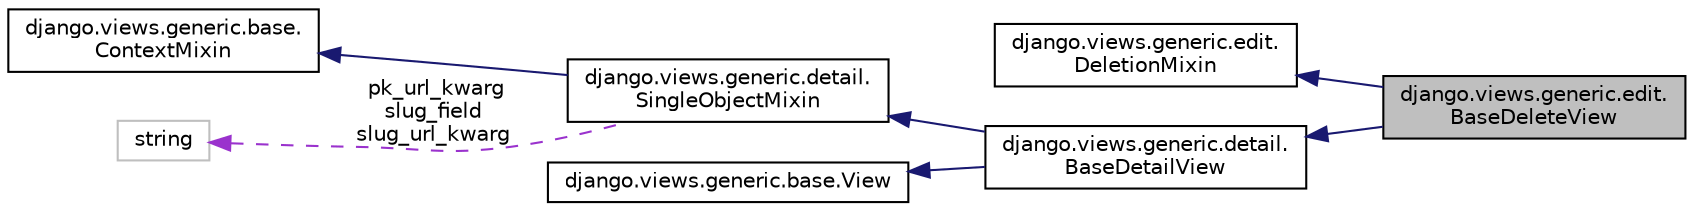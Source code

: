 digraph "django.views.generic.edit.BaseDeleteView"
{
 // LATEX_PDF_SIZE
  edge [fontname="Helvetica",fontsize="10",labelfontname="Helvetica",labelfontsize="10"];
  node [fontname="Helvetica",fontsize="10",shape=record];
  rankdir="LR";
  Node1 [label="django.views.generic.edit.\lBaseDeleteView",height=0.2,width=0.4,color="black", fillcolor="grey75", style="filled", fontcolor="black",tooltip=" "];
  Node2 -> Node1 [dir="back",color="midnightblue",fontsize="10",style="solid"];
  Node2 [label="django.views.generic.edit.\lDeletionMixin",height=0.2,width=0.4,color="black", fillcolor="white", style="filled",URL="$classdjango_1_1views_1_1generic_1_1edit_1_1_deletion_mixin.html",tooltip=" "];
  Node3 -> Node1 [dir="back",color="midnightblue",fontsize="10",style="solid"];
  Node3 [label="django.views.generic.detail.\lBaseDetailView",height=0.2,width=0.4,color="black", fillcolor="white", style="filled",URL="$classdjango_1_1views_1_1generic_1_1detail_1_1_base_detail_view.html",tooltip=" "];
  Node4 -> Node3 [dir="back",color="midnightblue",fontsize="10",style="solid"];
  Node4 [label="django.views.generic.detail.\lSingleObjectMixin",height=0.2,width=0.4,color="black", fillcolor="white", style="filled",URL="$classdjango_1_1views_1_1generic_1_1detail_1_1_single_object_mixin.html",tooltip=" "];
  Node5 -> Node4 [dir="back",color="midnightblue",fontsize="10",style="solid"];
  Node5 [label="django.views.generic.base.\lContextMixin",height=0.2,width=0.4,color="black", fillcolor="white", style="filled",URL="$classdjango_1_1views_1_1generic_1_1base_1_1_context_mixin.html",tooltip=" "];
  Node6 -> Node4 [dir="back",color="darkorchid3",fontsize="10",style="dashed",label=" pk_url_kwarg\nslug_field\nslug_url_kwarg" ];
  Node6 [label="string",height=0.2,width=0.4,color="grey75", fillcolor="white", style="filled",tooltip=" "];
  Node7 -> Node3 [dir="back",color="midnightblue",fontsize="10",style="solid"];
  Node7 [label="django.views.generic.base.View",height=0.2,width=0.4,color="black", fillcolor="white", style="filled",URL="$classdjango_1_1views_1_1generic_1_1base_1_1_view.html",tooltip=" "];
}
